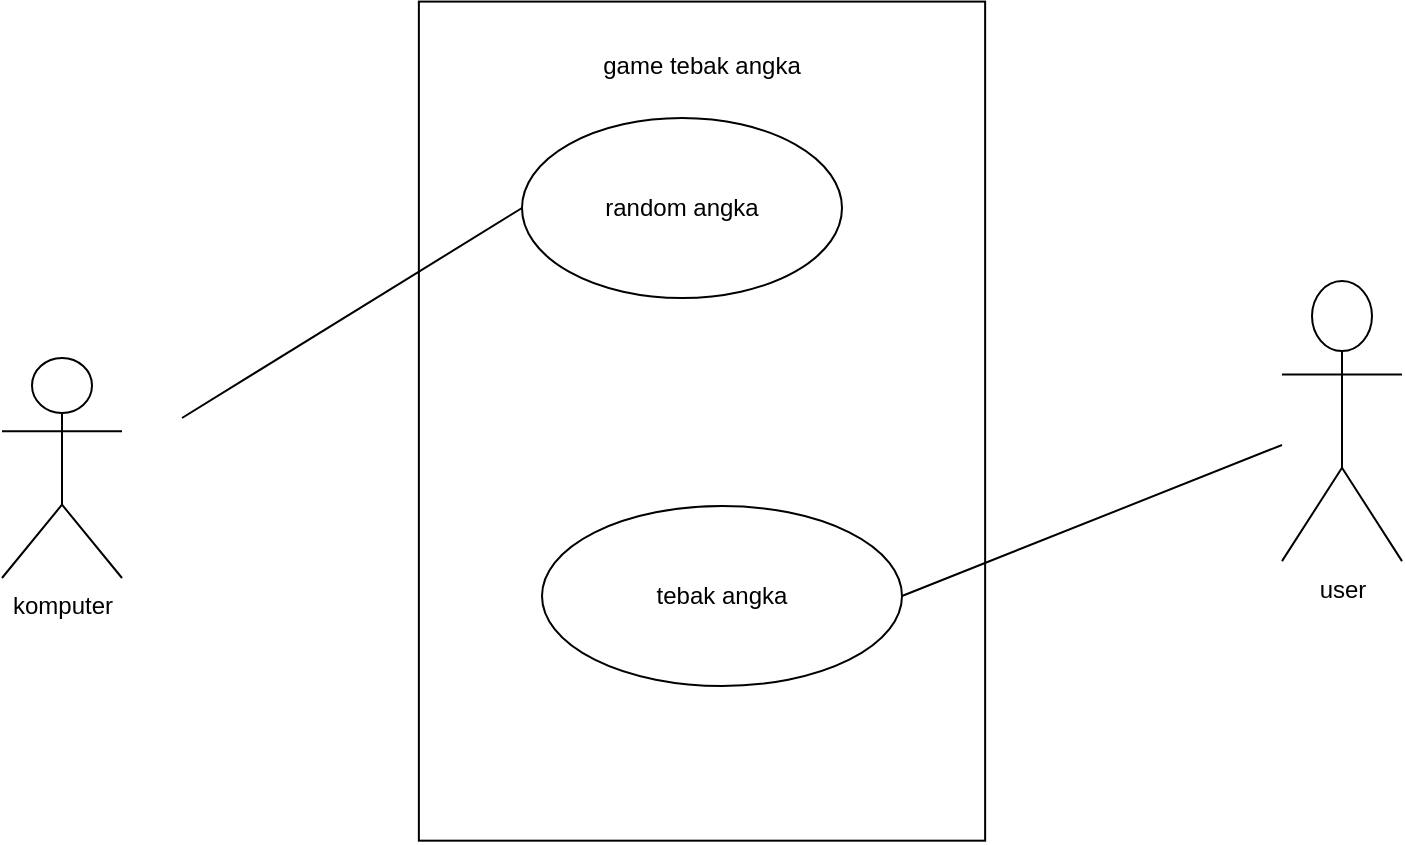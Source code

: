 <mxfile version="21.7.4" type="github">
  <diagram name="Halaman-1" id="IStNIyz0EBM63P4vnqrL">
    <mxGraphModel dx="1665" dy="455" grid="1" gridSize="10" guides="1" tooltips="1" connect="1" arrows="1" fold="1" page="1" pageScale="1" pageWidth="827" pageHeight="1169" math="0" shadow="0">
      <root>
        <mxCell id="0" />
        <mxCell id="1" parent="0" />
        <mxCell id="87Fe96Nr9X9--KU_0_-U-29" value="" style="rounded=0;whiteSpace=wrap;html=1;rotation=90;" vertex="1" parent="1">
          <mxGeometry x="-579.77" y="310" width="419.54" height="283.13" as="geometry" />
        </mxCell>
        <mxCell id="87Fe96Nr9X9--KU_0_-U-31" value="komputer" style="shape=umlActor;verticalLabelPosition=bottom;verticalAlign=top;html=1;outlineConnect=0;" vertex="1" parent="1">
          <mxGeometry x="-720" y="420" width="60" height="110" as="geometry" />
        </mxCell>
        <mxCell id="87Fe96Nr9X9--KU_0_-U-33" value="user" style="shape=umlActor;verticalLabelPosition=bottom;verticalAlign=top;html=1;outlineConnect=0;" vertex="1" parent="1">
          <mxGeometry x="-80" y="381.56" width="60" height="140" as="geometry" />
        </mxCell>
        <mxCell id="87Fe96Nr9X9--KU_0_-U-34" value="game tebak angka" style="text;html=1;strokeColor=none;fillColor=none;align=center;verticalAlign=top;whiteSpace=wrap;rounded=0;" vertex="1" parent="1">
          <mxGeometry x="-440" y="260" width="140" height="30" as="geometry" />
        </mxCell>
        <mxCell id="87Fe96Nr9X9--KU_0_-U-35" value="random angka" style="ellipse;whiteSpace=wrap;html=1;" vertex="1" parent="1">
          <mxGeometry x="-460" y="300" width="160" height="90" as="geometry" />
        </mxCell>
        <mxCell id="87Fe96Nr9X9--KU_0_-U-39" value="" style="endArrow=none;html=1;rounded=0;entryX=0;entryY=0.5;entryDx=0;entryDy=0;" edge="1" parent="1" target="87Fe96Nr9X9--KU_0_-U-35">
          <mxGeometry width="50" height="50" relative="1" as="geometry">
            <mxPoint x="-630" y="450" as="sourcePoint" />
            <mxPoint x="-460" y="350" as="targetPoint" />
          </mxGeometry>
        </mxCell>
        <mxCell id="87Fe96Nr9X9--KU_0_-U-40" value="tebak angka" style="ellipse;whiteSpace=wrap;html=1;" vertex="1" parent="1">
          <mxGeometry x="-450" y="494" width="180" height="90" as="geometry" />
        </mxCell>
        <mxCell id="87Fe96Nr9X9--KU_0_-U-41" value="" style="endArrow=none;html=1;rounded=0;" edge="1" parent="1" target="87Fe96Nr9X9--KU_0_-U-33">
          <mxGeometry width="50" height="50" relative="1" as="geometry">
            <mxPoint x="-270" y="539" as="sourcePoint" />
            <mxPoint x="-220" y="480" as="targetPoint" />
          </mxGeometry>
        </mxCell>
      </root>
    </mxGraphModel>
  </diagram>
</mxfile>
